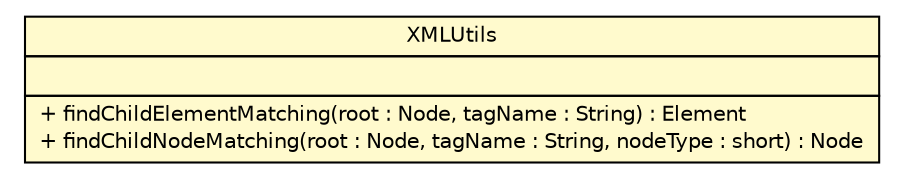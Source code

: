 #!/usr/local/bin/dot
#
# Class diagram 
# Generated by UMLGraph version 5.2 (http://www.umlgraph.org/)
#

digraph G {
	edge [fontname="Helvetica",fontsize=10,labelfontname="Helvetica",labelfontsize=10];
	node [fontname="Helvetica",fontsize=10,shape=plaintext];
	nodesep=0.25;
	ranksep=0.5;
	// dip.misc.XMLUtils
	c1366 [label=<<table title="dip.misc.XMLUtils" border="0" cellborder="1" cellspacing="0" cellpadding="2" port="p" bgcolor="lemonChiffon" href="./XMLUtils.html">
		<tr><td><table border="0" cellspacing="0" cellpadding="1">
<tr><td align="center" balign="center"> XMLUtils </td></tr>
		</table></td></tr>
		<tr><td><table border="0" cellspacing="0" cellpadding="1">
<tr><td align="left" balign="left">  </td></tr>
		</table></td></tr>
		<tr><td><table border="0" cellspacing="0" cellpadding="1">
<tr><td align="left" balign="left"> + findChildElementMatching(root : Node, tagName : String) : Element </td></tr>
<tr><td align="left" balign="left"> + findChildNodeMatching(root : Node, tagName : String, nodeType : short) : Node </td></tr>
		</table></td></tr>
		</table>>, fontname="Helvetica", fontcolor="black", fontsize=10.0];
}

